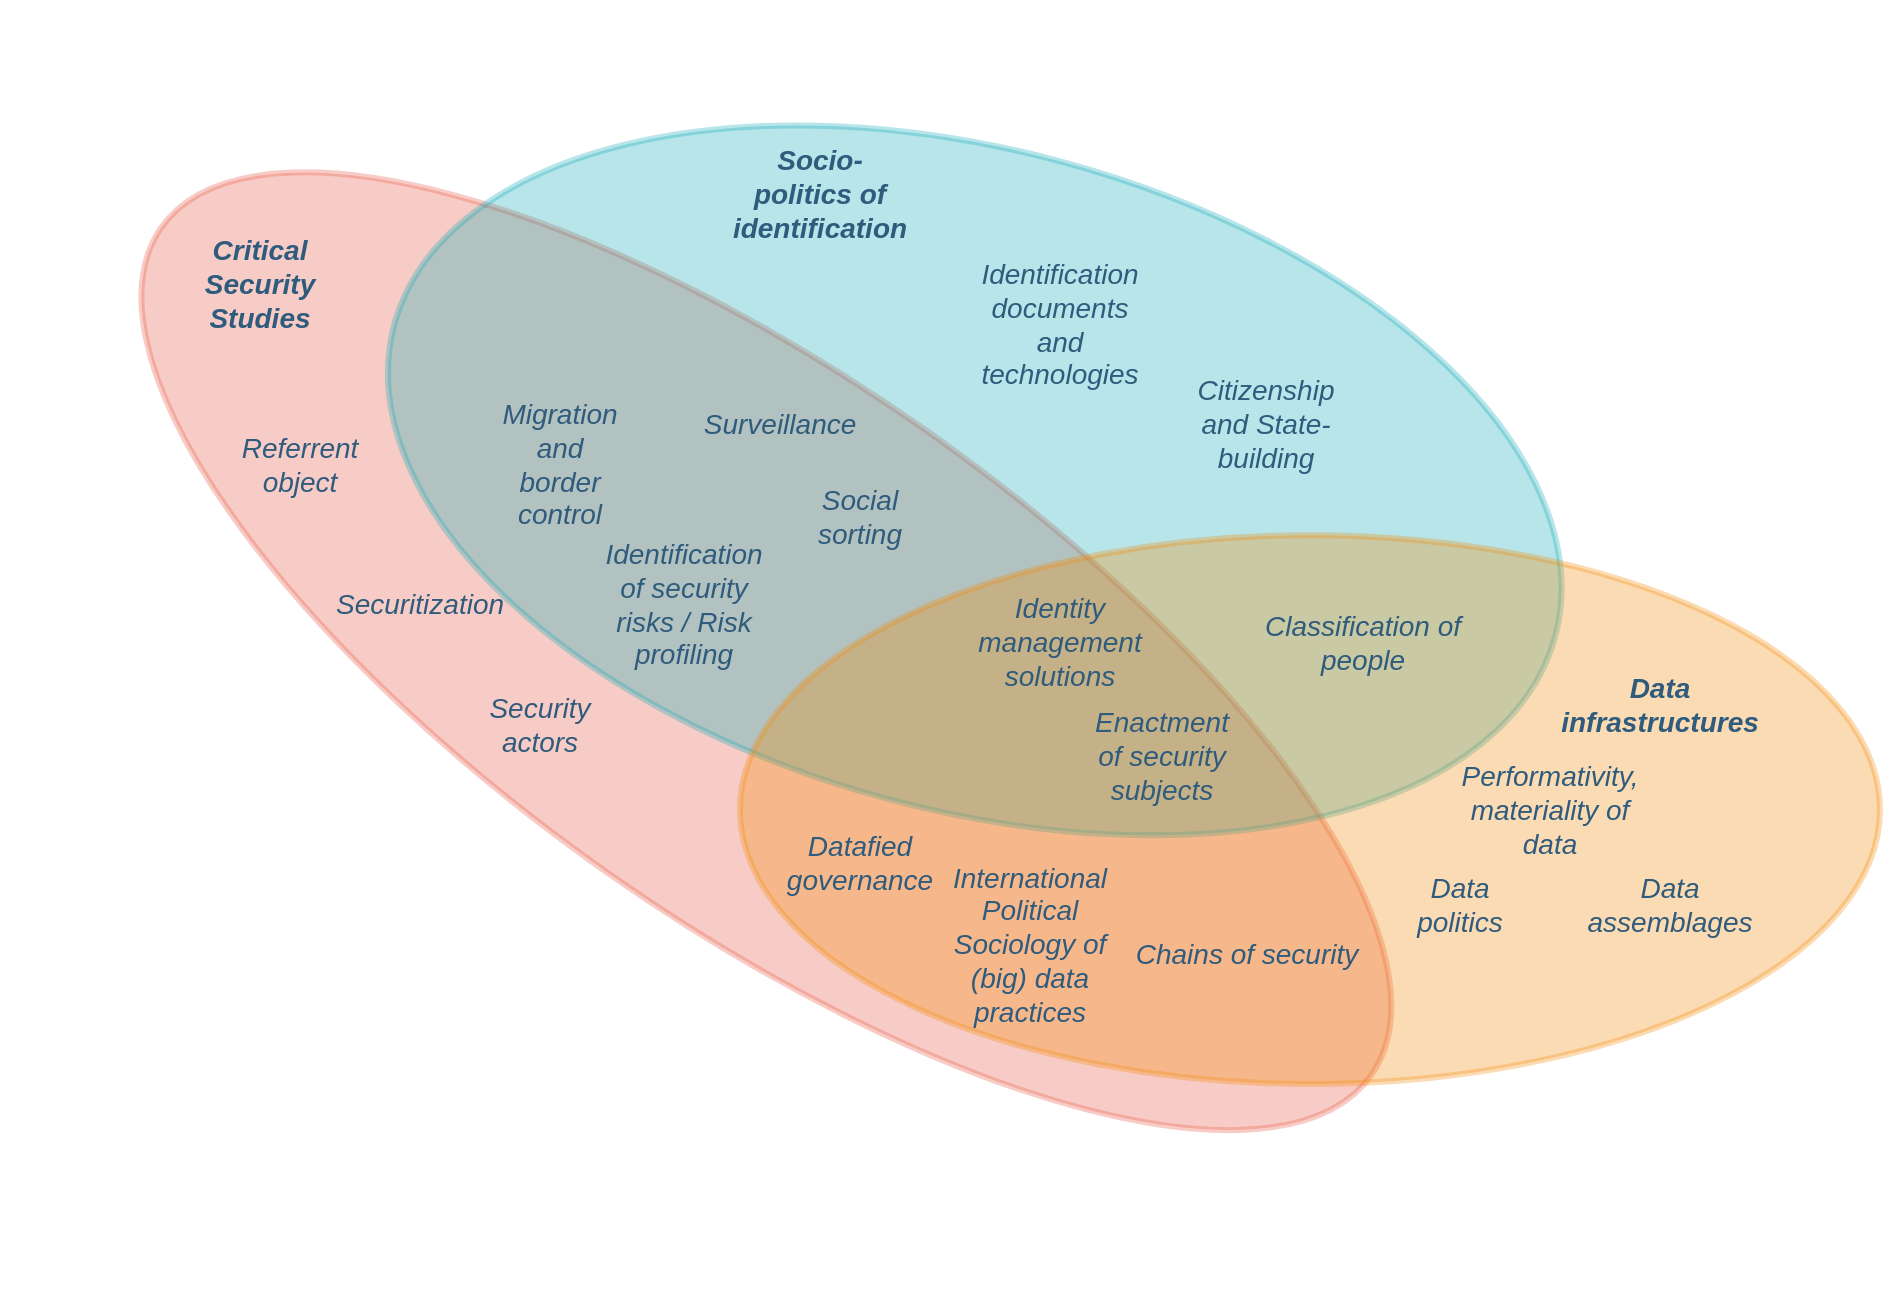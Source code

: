 <mxfile version="15.8.4" type="device"><diagram id="3228e29e-7158-1315-38df-8450db1d8a1d" name="Page-1"><mxGraphModel dx="2101" dy="1485" grid="1" gridSize="10" guides="1" tooltips="1" connect="1" arrows="1" fold="1" page="1" pageScale="1" pageWidth="1169" pageHeight="827" background="none" math="0" shadow="0"><root><mxCell id="0"/><mxCell id="1" parent="0"/><mxCell id="21565" value="" style="ellipse;whiteSpace=wrap;html=1;rounded=1;shadow=0;labelBackgroundColor=none;strokeColor=#e85642;strokeWidth=3;fillColor=#e85642;fontFamily=Helvetica;fontSize=14;fontColor=#2F5B7C;align=center;opacity=30;rotation=-145;" parent="1" vertex="1"><mxGeometry x="-196.14" y="17.4" width="738.61" height="272.47" as="geometry"/></mxCell><mxCell id="21566" value="" style="ellipse;whiteSpace=wrap;html=1;rounded=1;shadow=0;labelBackgroundColor=none;strokeColor=#12aab5;strokeWidth=3;fillColor=#12aab5;fontFamily=Helvetica;fontSize=14;fontColor=#2F5B7C;align=center;opacity=30;rotation=-75;direction=south;sketch=0;" parent="1" vertex="1"><mxGeometry x="112.24" y="-232.32" width="330.29" height="601.01" as="geometry"/></mxCell><mxCell id="21568" value="" style="ellipse;whiteSpace=wrap;html=1;rounded=1;shadow=0;labelBackgroundColor=none;strokeColor=#F08705;strokeWidth=3;fillColor=#F08705;fontFamily=Helvetica;fontSize=14;fontColor=#2F5B7C;align=center;opacity=30;rotation=0;" parent="1" vertex="1"><mxGeometry x="160" y="95.6" width="570" height="274.4" as="geometry"/></mxCell><mxCell id="21570" value="Critical Security Studies" style="text;html=1;strokeColor=none;fillColor=none;align=center;verticalAlign=middle;whiteSpace=wrap;rounded=0;shadow=0;labelBackgroundColor=none;fontFamily=Helvetica;fontSize=14;fontColor=#2F5B7C;fontStyle=3" parent="1" vertex="1"><mxGeometry x="-100" y="-40" width="40" height="20" as="geometry"/></mxCell><mxCell id="21571" value="Data infrastructures" style="text;html=1;strokeColor=none;fillColor=none;align=center;verticalAlign=middle;whiteSpace=wrap;rounded=0;shadow=0;labelBackgroundColor=none;fontFamily=Helvetica;fontSize=14;fontColor=#2F5B7C;fontStyle=3" parent="1" vertex="1"><mxGeometry x="600" y="170" width="40" height="20" as="geometry"/></mxCell><mxCell id="21572" value="Classification of people" style="text;html=1;strokeColor=none;fillColor=none;align=center;verticalAlign=middle;whiteSpace=wrap;rounded=0;shadow=0;labelBackgroundColor=none;fontFamily=Helvetica;fontSize=14;fontColor=#2F5B7C;fontStyle=2" parent="1" vertex="1"><mxGeometry x="418" y="120" width="107.47" height="58.2" as="geometry"/></mxCell><mxCell id="21575" value="Securitization" style="text;html=1;strokeColor=none;fillColor=none;align=center;verticalAlign=middle;whiteSpace=wrap;rounded=0;shadow=0;labelBackgroundColor=none;fontFamily=Helvetica;fontSize=14;fontColor=#2F5B7C;fontStyle=2" parent="1" vertex="1"><mxGeometry x="-20" y="120" width="40" height="20" as="geometry"/></mxCell><mxCell id="21576" value="Referrent object" style="text;html=1;strokeColor=none;fillColor=none;align=center;verticalAlign=middle;whiteSpace=wrap;rounded=0;shadow=0;labelBackgroundColor=none;fontFamily=Helvetica;fontSize=14;fontColor=#2F5B7C;fontStyle=2" parent="1" vertex="1"><mxGeometry x="-80" y="50" width="40" height="20" as="geometry"/></mxCell><mxCell id="21577" value="Identity management solutions" style="text;html=1;strokeColor=none;fillColor=none;align=center;verticalAlign=middle;whiteSpace=wrap;rounded=0;shadow=0;labelBackgroundColor=none;fontFamily=Helvetica;fontSize=14;fontColor=#2F5B7C;fontStyle=2" parent="1" vertex="1"><mxGeometry x="300" y="124.1" width="40" height="50" as="geometry"/></mxCell><mxCell id="21580" value="Surveillance" style="text;html=1;strokeColor=none;fillColor=none;align=center;verticalAlign=middle;whiteSpace=wrap;rounded=0;shadow=0;labelBackgroundColor=none;fontFamily=Helvetica;fontSize=14;fontColor=#2F5B7C;fontStyle=2" parent="1" vertex="1"><mxGeometry x="160" y="30" width="40" height="20" as="geometry"/></mxCell><mxCell id="21583" value="Migration and border control" style="text;html=1;strokeColor=none;fillColor=none;align=center;verticalAlign=middle;whiteSpace=wrap;rounded=0;shadow=0;labelBackgroundColor=none;fontFamily=Helvetica;fontSize=14;fontColor=#2F5B7C;fontStyle=2" parent="1" vertex="1"><mxGeometry x="50" y="50" width="40" height="20" as="geometry"/></mxCell><mxCell id="21585" value="&lt;b&gt;Socio-politics of identification&lt;/b&gt;" style="text;html=1;strokeColor=none;fillColor=none;align=center;verticalAlign=middle;whiteSpace=wrap;rounded=0;shadow=0;labelBackgroundColor=none;fontFamily=Helvetica;fontSize=14;fontColor=#2F5B7C;fontStyle=2" parent="1" vertex="1"><mxGeometry x="180" y="-81" width="40" height="11" as="geometry"/></mxCell><mxCell id="21587" value="Security actors" style="text;html=1;strokeColor=none;fillColor=none;align=center;verticalAlign=middle;whiteSpace=wrap;rounded=0;shadow=0;labelBackgroundColor=none;fontFamily=Helvetica;fontSize=14;fontColor=#2F5B7C;fontStyle=2" parent="1" vertex="1"><mxGeometry x="40.0" y="180" width="40" height="20" as="geometry"/></mxCell><mxCell id="21588" value="Identification of security risks / Risk profiling" style="text;html=1;strokeColor=none;fillColor=none;align=center;verticalAlign=middle;whiteSpace=wrap;rounded=0;shadow=0;labelBackgroundColor=none;fontFamily=Helvetica;fontSize=14;fontColor=#2F5B7C;fontStyle=2" parent="1" vertex="1"><mxGeometry x="112.24" y="120" width="40" height="20" as="geometry"/></mxCell><mxCell id="jBFueO7oE3C_Vcd1rnh3-21599" value="International Political Sociology of (big) data practices" style="text;html=1;strokeColor=none;fillColor=none;align=center;verticalAlign=middle;whiteSpace=wrap;rounded=0;shadow=0;labelBackgroundColor=none;fontFamily=Helvetica;fontSize=14;fontColor=#2F5B7C;fontStyle=2" parent="1" vertex="1"><mxGeometry x="270" y="289.87" width="70" height="20" as="geometry"/></mxCell><mxCell id="jBFueO7oE3C_Vcd1rnh3-21601" value="Datafied governance" style="text;html=1;strokeColor=none;fillColor=none;align=center;verticalAlign=middle;whiteSpace=wrap;rounded=0;shadow=0;labelBackgroundColor=none;fontFamily=Helvetica;fontSize=14;fontColor=#2F5B7C;fontStyle=2" parent="1" vertex="1"><mxGeometry x="200.0" y="249" width="40" height="20" as="geometry"/></mxCell><mxCell id="gXpuCWkf5DFeQbwIUqTO-21588" value="" style="edgeStyle=orthogonalEdgeStyle;rounded=0;orthogonalLoop=1;jettySize=auto;html=1;" parent="1" edge="1"><mxGeometry relative="1" as="geometry"><mxPoint x="200" y="390" as="sourcePoint"/></mxGeometry></mxCell><mxCell id="36DVbxNaM6O-5b8oMxUW-21590" value="Performativity, materiality of data" style="text;html=1;strokeColor=none;fillColor=none;align=center;verticalAlign=middle;whiteSpace=wrap;rounded=0;shadow=0;labelBackgroundColor=none;fontFamily=Helvetica;fontSize=14;fontColor=#2F5B7C;fontStyle=2" parent="1" vertex="1"><mxGeometry x="545" y="222.8" width="40" height="20" as="geometry"/></mxCell><mxCell id="36DVbxNaM6O-5b8oMxUW-21593" value="Data politics" style="text;html=1;strokeColor=none;fillColor=none;align=center;verticalAlign=middle;whiteSpace=wrap;rounded=0;shadow=0;labelBackgroundColor=none;fontFamily=Helvetica;fontSize=14;fontColor=#2F5B7C;fontStyle=2" parent="1" vertex="1"><mxGeometry x="500" y="269.87" width="40" height="20" as="geometry"/></mxCell><mxCell id="36DVbxNaM6O-5b8oMxUW-21594" value="Enactment of security subjects" style="text;html=1;strokeColor=none;fillColor=none;align=center;verticalAlign=middle;whiteSpace=wrap;rounded=0;shadow=0;labelBackgroundColor=none;fontFamily=Helvetica;fontSize=14;fontColor=#2F5B7C;fontStyle=2" parent="1" vertex="1"><mxGeometry x="351" y="196" width="40" height="20" as="geometry"/></mxCell><mxCell id="36DVbxNaM6O-5b8oMxUW-21595" value="Identification documents and technologies" style="text;html=1;strokeColor=none;fillColor=none;align=center;verticalAlign=middle;whiteSpace=wrap;rounded=0;shadow=0;labelBackgroundColor=none;fontFamily=Helvetica;fontSize=14;fontColor=#2F5B7C;fontStyle=2" parent="1" vertex="1"><mxGeometry x="300" y="-20" width="40" height="20" as="geometry"/></mxCell><mxCell id="36DVbxNaM6O-5b8oMxUW-21599" value="Citizenship and State-building" style="text;html=1;strokeColor=none;fillColor=none;align=center;verticalAlign=middle;whiteSpace=wrap;rounded=0;shadow=0;labelBackgroundColor=none;fontFamily=Helvetica;fontSize=14;fontColor=#2F5B7C;fontStyle=2" parent="1" vertex="1"><mxGeometry x="402.53" y="30" width="40" height="20" as="geometry"/></mxCell><mxCell id="gXpuCWkf5DFeQbwIUqTO-21594" value="Data assemblages" style="text;html=1;strokeColor=none;fillColor=none;align=center;verticalAlign=middle;whiteSpace=wrap;rounded=0;shadow=0;labelBackgroundColor=none;fontFamily=Helvetica;fontSize=14;fontColor=#2F5B7C;fontStyle=2" parent="1" vertex="1"><mxGeometry x="605" y="269.87" width="40" height="20" as="geometry"/></mxCell><mxCell id="gXpuCWkf5DFeQbwIUqTO-21595" value="Chains of security" style="text;html=1;strokeColor=none;fillColor=none;align=center;verticalAlign=middle;whiteSpace=wrap;rounded=0;shadow=0;labelBackgroundColor=none;fontFamily=Helvetica;fontSize=14;fontColor=#2F5B7C;fontStyle=2" parent="1" vertex="1"><mxGeometry x="347.47" y="280" width="132.53" height="50" as="geometry"/></mxCell><mxCell id="gXpuCWkf5DFeQbwIUqTO-21596" value="Social sorting" style="text;html=1;strokeColor=none;fillColor=none;align=center;verticalAlign=middle;whiteSpace=wrap;rounded=0;shadow=0;labelBackgroundColor=none;fontFamily=Helvetica;fontSize=14;fontColor=#2F5B7C;fontStyle=2" parent="1" vertex="1"><mxGeometry x="200" y="75.6" width="40" height="20" as="geometry"/></mxCell></root></mxGraphModel></diagram></mxfile>